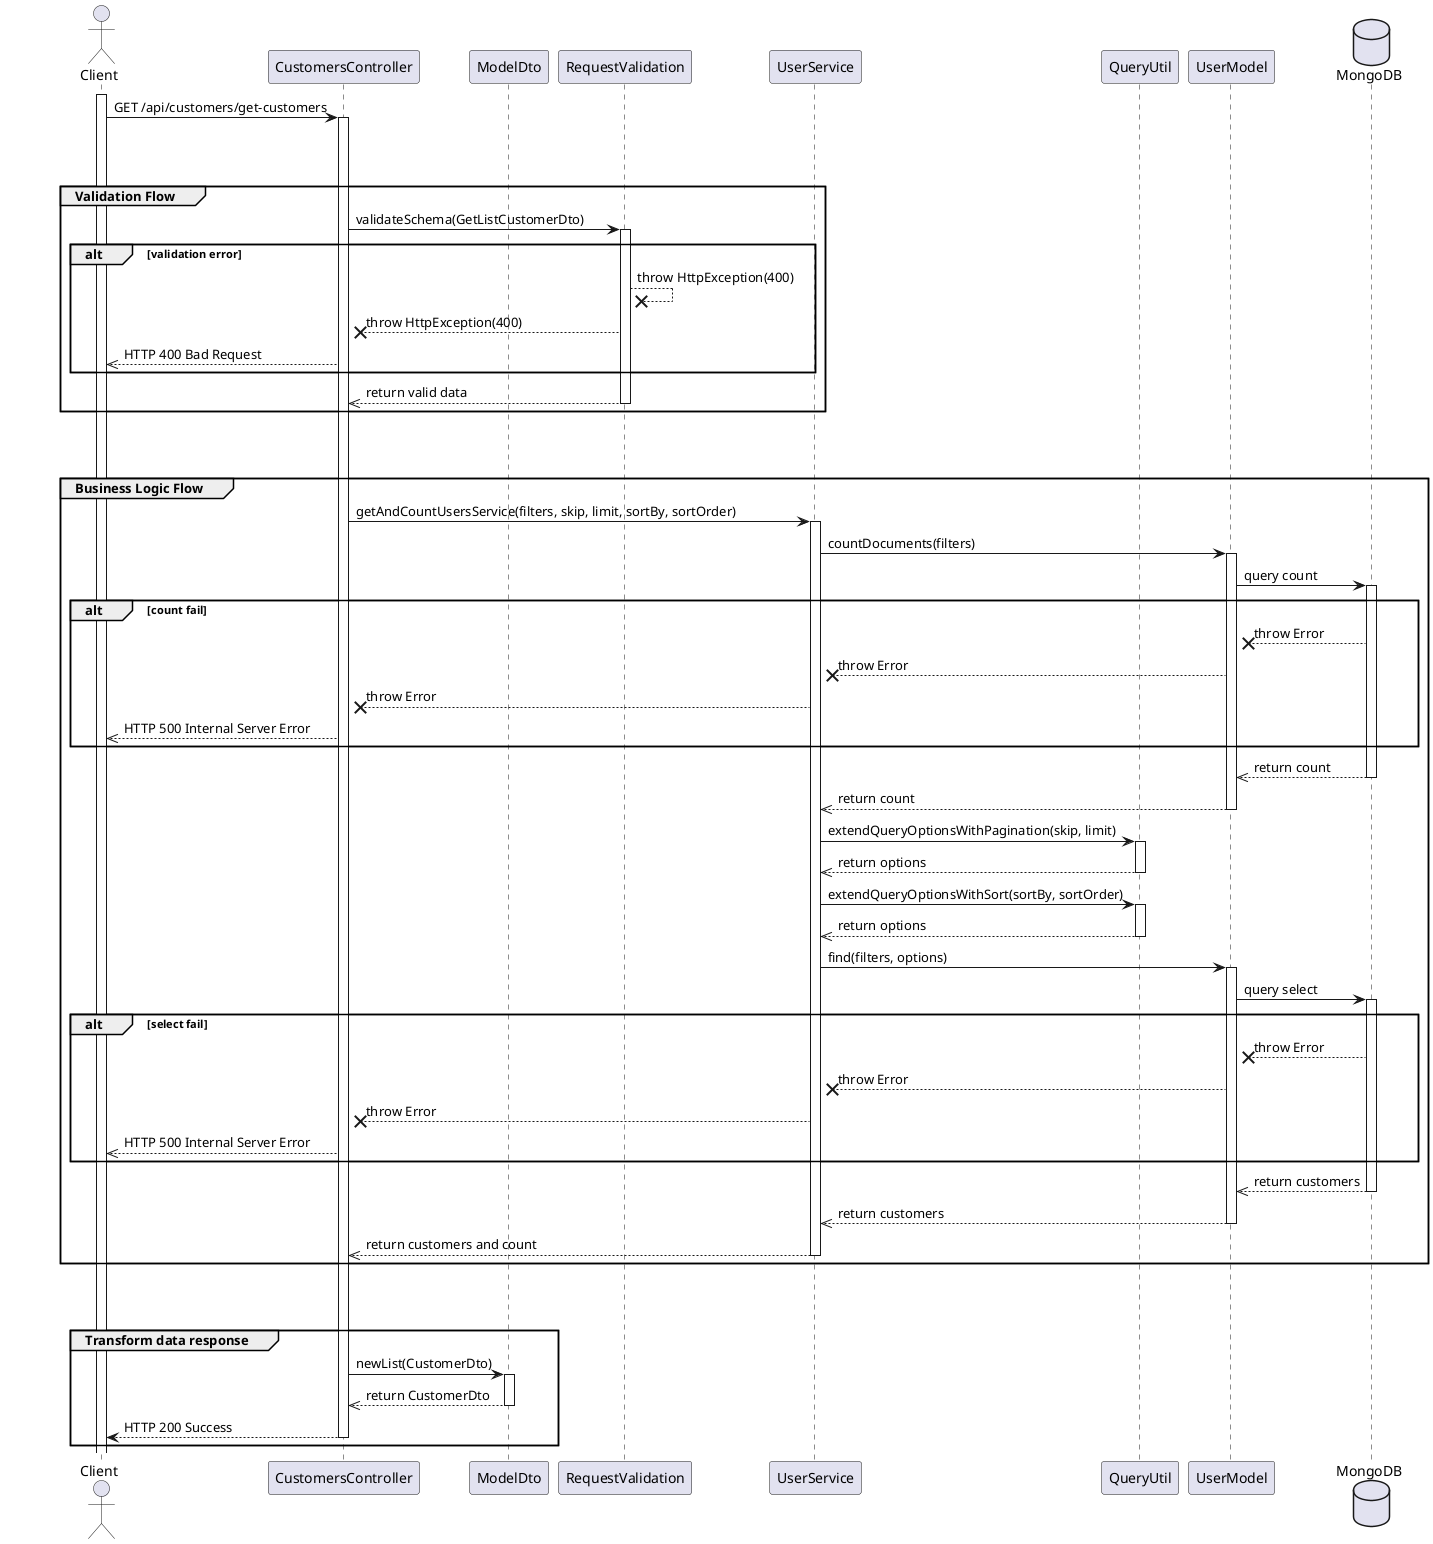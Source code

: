 @startuml View list Customer

actor Client


participant CustomersController
participant ModelDto
participant RequestValidation
participant UserService 
participant QueryUtil
participant UserModel

database MongoDB

' Step 1
    activate Client
    Client -> CustomersController: GET /api/customers/get-customers
    activate CustomersController

break
break

' Step 4
group Validation Flow
    CustomersController -> RequestValidation: validateSchema(GetListCustomerDto)
    activate RequestValidation
    alt validation error
        RequestValidation --x RequestValidation: throw HttpException(400)
        RequestValidation --x CustomersController: throw HttpException(400)
        CustomersController -->> Client: HTTP 400 Bad Request
    end
    RequestValidation -->> CustomersController: return valid data
    deactivate RequestValidation
end

break
break


' step 5
group Business Logic Flow
    CustomersController -> UserService: getAndCountUsersService(filters, skip, limit, sortBy, sortOrder)
    activate UserService
    UserService -> UserModel:countDocuments(filters)
    activate UserModel
    UserModel -> MongoDB: query count
    activate MongoDB

    alt count fail
        MongoDB --x UserModel: throw Error
        UserModel --x UserService: throw Error
        UserService --x CustomersController: throw Error
        CustomersController -->> Client: HTTP 500 Internal Server Error
    end

    MongoDB -->> UserModel: return count
    deactivate MongoDB
    UserModel -->> UserService: return count
    deactivate UserModel
    UserService -> QueryUtil: extendQueryOptionsWithPagination(skip, limit)
    activate QueryUtil
    QueryUtil -->> UserService: return options
    deactivate QueryUtil
    UserService -> QueryUtil: extendQueryOptionsWithSort(sortBy, sortOrder)
    activate QueryUtil
    QueryUtil -->> UserService: return options
    deactivate QueryUtil
    UserService -> UserModel: find(filters, options)
    activate UserModel
    UserModel -> MongoDB: query select
    activate MongoDB

    alt select fail
        MongoDB --x UserModel: throw Error
        UserModel --x UserService: throw Error
        UserService --x CustomersController: throw Error
        CustomersController -->> Client: HTTP 500 Internal Server Error
    end

    MongoDB -->> UserModel: return customers
    deactivate MongoDB
    UserModel -->> UserService: return customers
    deactivate UserModel
    UserService -->> CustomersController: return customers and count
    deactivate UserService


end
break
break

group Transform data response
    CustomersController -> ModelDto: newList(CustomerDto)
    activate ModelDto
    ModelDto -->> CustomersController: return CustomerDto 
    deactivate ModelDto
    CustomersController --> Client: HTTP 200 Success
    deactivate CustomersController
end




@enduml